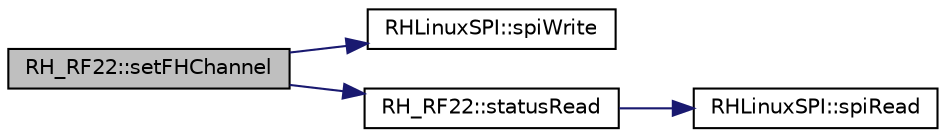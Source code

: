 digraph "RH_RF22::setFHChannel"
{
 // LATEX_PDF_SIZE
  edge [fontname="Helvetica",fontsize="10",labelfontname="Helvetica",labelfontsize="10"];
  node [fontname="Helvetica",fontsize="10",shape=record];
  rankdir="LR";
  Node1 [label="RH_RF22::setFHChannel",height=0.2,width=0.4,color="black", fillcolor="grey75", style="filled", fontcolor="black",tooltip=" "];
  Node1 -> Node2 [color="midnightblue",fontsize="10",style="solid",fontname="Helvetica"];
  Node2 [label="RHLinuxSPI::spiWrite",height=0.2,width=0.4,color="black", fillcolor="white", style="filled",URL="$class_r_h_linux_s_p_i.html#a090235d967429bdf01b5a32132ef2d3e",tooltip=" "];
  Node1 -> Node3 [color="midnightblue",fontsize="10",style="solid",fontname="Helvetica"];
  Node3 [label="RH_RF22::statusRead",height=0.2,width=0.4,color="black", fillcolor="white", style="filled",URL="$class_r_h___r_f22.html#ad320a568c3d2398731855c5c1c709bc0",tooltip=" "];
  Node3 -> Node4 [color="midnightblue",fontsize="10",style="solid",fontname="Helvetica"];
  Node4 [label="RHLinuxSPI::spiRead",height=0.2,width=0.4,color="black", fillcolor="white", style="filled",URL="$class_r_h_linux_s_p_i.html#a108544d2b05b5898ae52fa131c002aa2",tooltip=" "];
}
